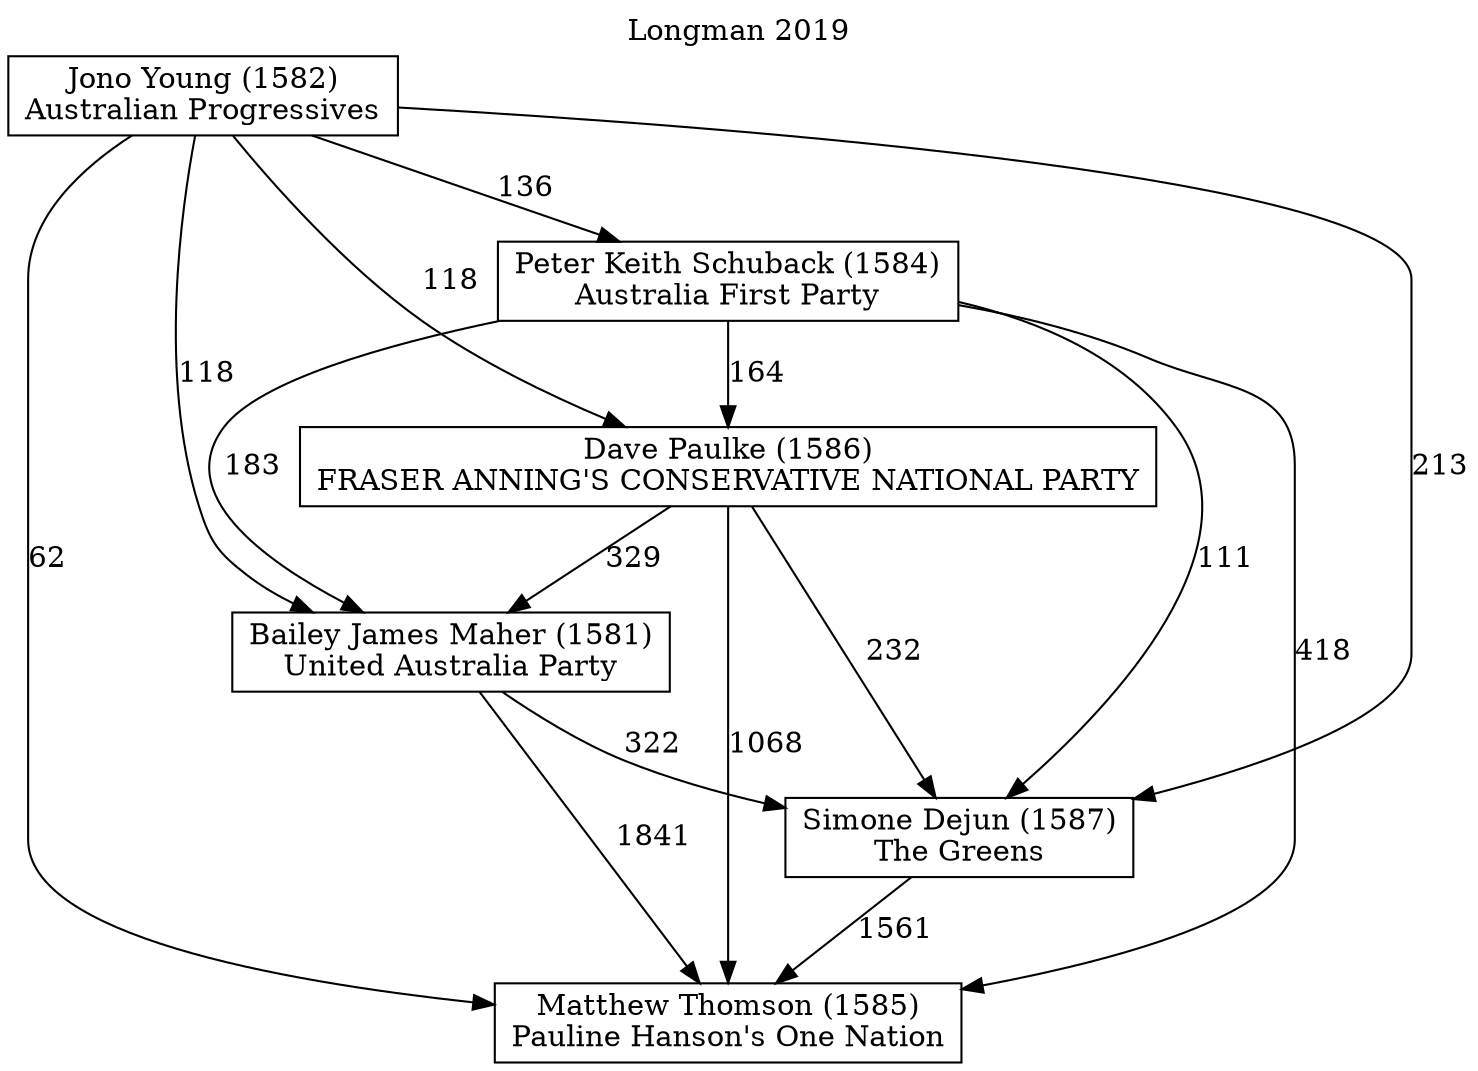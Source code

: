 // House preference flow
digraph "Matthew Thomson (1585)_Longman_2019" {
	graph [label="Longman 2019" labelloc=t mclimit=10]
	node [shape=box]
	"Matthew Thomson (1585)" [label="Matthew Thomson (1585)
Pauline Hanson's One Nation"]
	"Simone Dejun (1587)" [label="Simone Dejun (1587)
The Greens"]
	"Bailey James Maher (1581)" [label="Bailey James Maher (1581)
United Australia Party"]
	"Dave Paulke (1586)" [label="Dave Paulke (1586)
FRASER ANNING'S CONSERVATIVE NATIONAL PARTY"]
	"Peter Keith Schuback (1584)" [label="Peter Keith Schuback (1584)
Australia First Party"]
	"Jono Young (1582)" [label="Jono Young (1582)
Australian Progressives"]
	"Simone Dejun (1587)" -> "Matthew Thomson (1585)" [label=1561]
	"Bailey James Maher (1581)" -> "Simone Dejun (1587)" [label=322]
	"Dave Paulke (1586)" -> "Bailey James Maher (1581)" [label=329]
	"Peter Keith Schuback (1584)" -> "Dave Paulke (1586)" [label=164]
	"Jono Young (1582)" -> "Peter Keith Schuback (1584)" [label=136]
	"Bailey James Maher (1581)" -> "Matthew Thomson (1585)" [label=1841]
	"Dave Paulke (1586)" -> "Matthew Thomson (1585)" [label=1068]
	"Peter Keith Schuback (1584)" -> "Matthew Thomson (1585)" [label=418]
	"Jono Young (1582)" -> "Matthew Thomson (1585)" [label=62]
	"Jono Young (1582)" -> "Dave Paulke (1586)" [label=118]
	"Peter Keith Schuback (1584)" -> "Bailey James Maher (1581)" [label=183]
	"Jono Young (1582)" -> "Bailey James Maher (1581)" [label=118]
	"Dave Paulke (1586)" -> "Simone Dejun (1587)" [label=232]
	"Peter Keith Schuback (1584)" -> "Simone Dejun (1587)" [label=111]
	"Jono Young (1582)" -> "Simone Dejun (1587)" [label=213]
}

